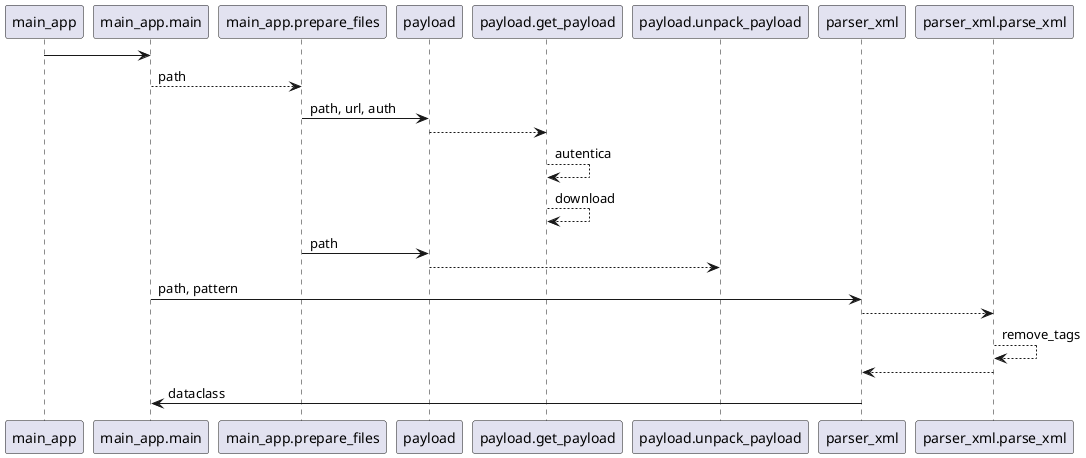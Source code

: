 @startuml

main_app -> main_app.main
main_app.main --> main_app.prepare_files: path
main_app.prepare_files -> payload: path, url, auth
payload --> payload.get_payload:
payload.get_payload --> payload.get_payload: autentica
payload.get_payload --> payload.get_payload: download
main_app.prepare_files -> payload: path
payload --> payload.unpack_payload
main_app.main -> parser_xml: path, pattern
parser_xml --> parser_xml.parse_xml
parser_xml.parse_xml --> parser_xml.parse_xml: remove_tags
parser_xml.parse_xml --> parser_xml
parser_xml -> main_app.main: dataclass

@enduml